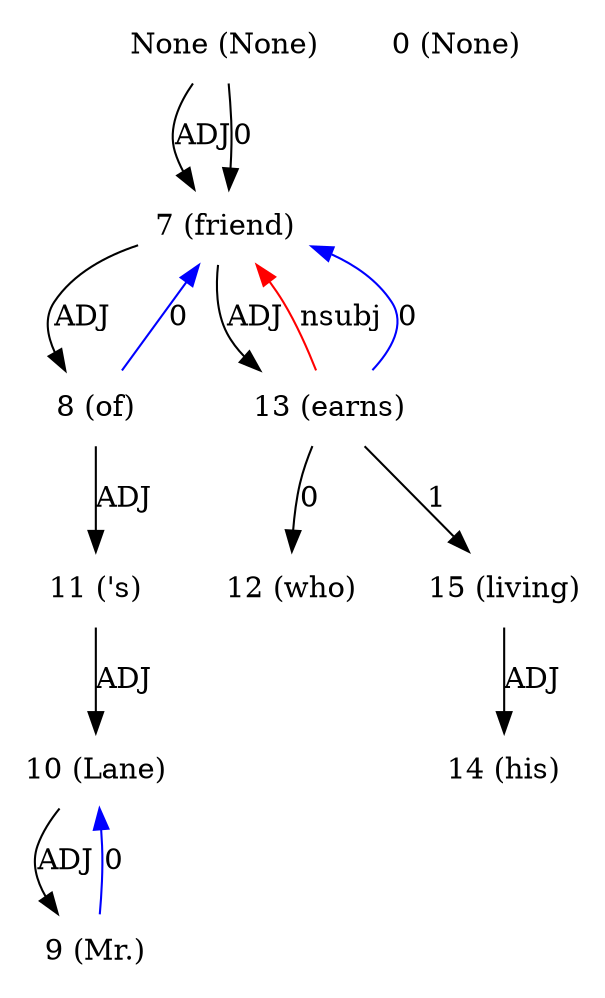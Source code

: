 digraph G{
edge [dir=forward]
node [shape=plaintext]

None [label="None (None)"]
None -> 7 [label="ADJ"]
None [label="None (None)"]
None -> 7 [label="0"]
0 [label="0 (None)"]
7 [label="7 (friend)"]
7 -> 8 [label="ADJ"]
7 -> 13 [label="ADJ"]
13 -> 7 [label="nsubj", color="red"]
8 [label="8 (of)"]
8 -> 7 [label="0", color="blue"]
8 -> 11 [label="ADJ"]
9 [label="9 (Mr.)"]
9 -> 10 [label="0", color="blue"]
10 [label="10 (Lane)"]
10 -> 9 [label="ADJ"]
11 [label="11 ('s)"]
11 -> 10 [label="ADJ"]
12 [label="12 (who)"]
13 [label="13 (earns)"]
13 -> 15 [label="1"]
13 -> 12 [label="0"]
13 -> 7 [label="0", color="blue"]
14 [label="14 (his)"]
15 [label="15 (living)"]
15 -> 14 [label="ADJ"]
}
